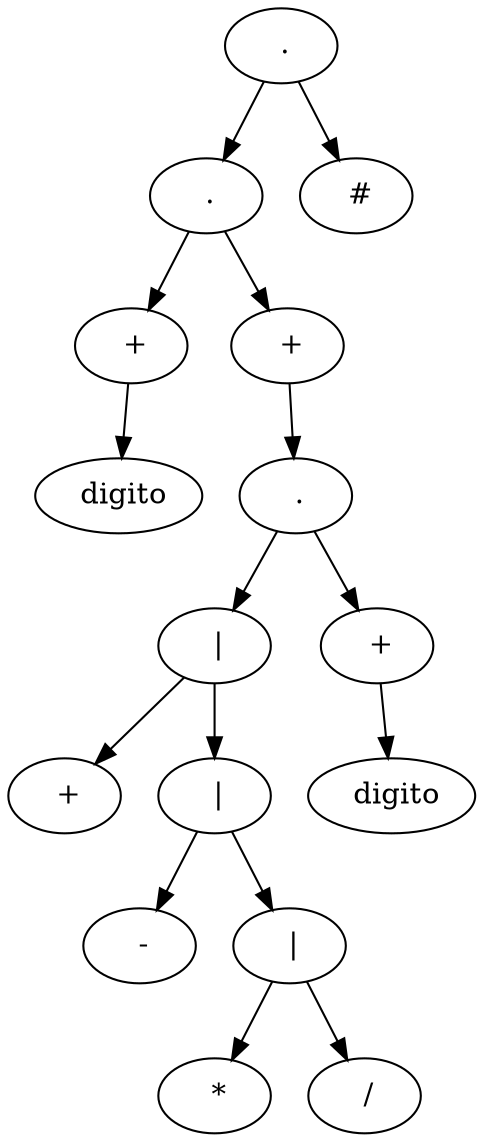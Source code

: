digraph{
node[shape=oval]
node221809107[label=" +"];
node221809107->node827491205;
node827491205[label=" digito"];
node1816340239[label=" ."];
node1816340239->node221809107;
node1816340239->node2048547688;
node2048547688[label=" +"];
node2048547688->node858076137;
node382652579[label=" +"];
node1673586218[label=" |"];
node1673586218->node382652579;
node1673586218->node1269375009;
node1359603910[label=" -"];
node1269375009[label=" |"];
node1269375009->node1359603910;
node1269375009->node832725388;
node1438068772[label=" *"];
node832725388[label=" |"];
node832725388->node1438068772;
node832725388->node1461566107;
node1461566107[label=" /"];
node858076137[label=" ."];
node858076137->node1673586218;
node858076137->node1229727590;
node1229727590[label=" +"];
node1229727590->node1799389634;
node1799389634[label=" digito"];
node127580830[label=" ."];
node127580830->node1816340239;
node127580830->node1038684564;
node1038684564[label=" #"];
}
